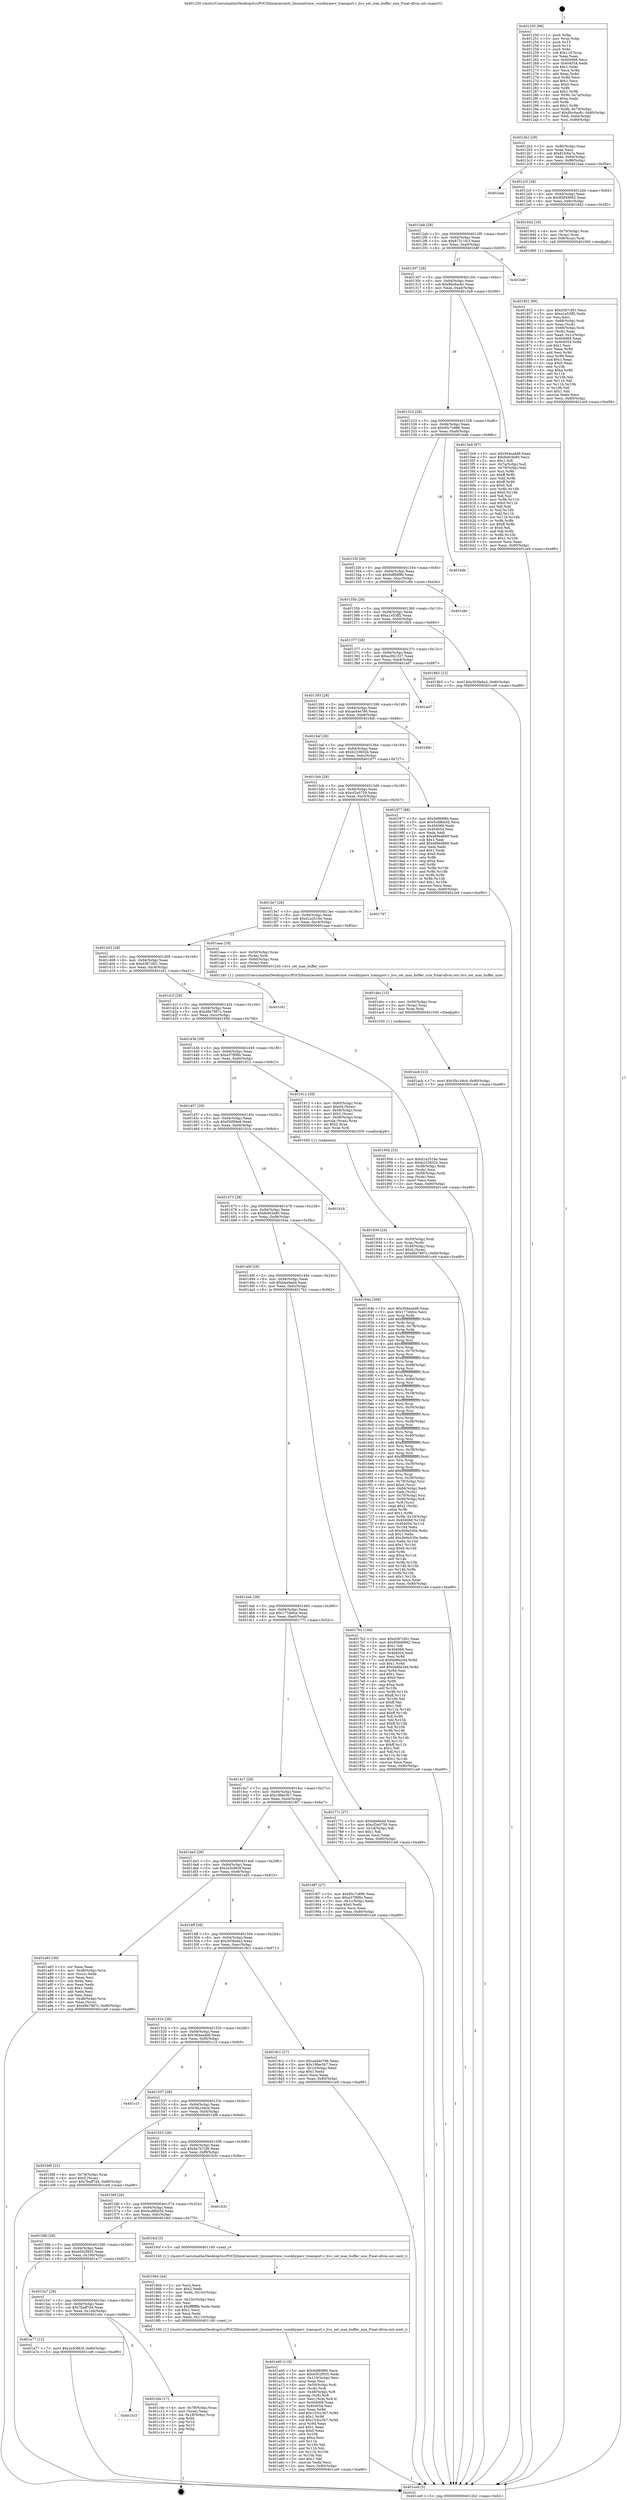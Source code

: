 digraph "0x401250" {
  label = "0x401250 (/mnt/c/Users/mathe/Desktop/tcc/POCII/binaries/extr_linuxnetvmw_vsockhyperv_transport.c_hvs_set_max_buffer_size_Final-ollvm.out::main(0))"
  labelloc = "t"
  node[shape=record]

  Entry [label="",width=0.3,height=0.3,shape=circle,fillcolor=black,style=filled]
  "0x4012b2" [label="{
     0x4012b2 [29]\l
     | [instrs]\l
     &nbsp;&nbsp;0x4012b2 \<+3\>: mov -0x80(%rbp),%eax\l
     &nbsp;&nbsp;0x4012b5 \<+2\>: mov %eax,%ecx\l
     &nbsp;&nbsp;0x4012b7 \<+6\>: sub $0x81fc6a7a,%ecx\l
     &nbsp;&nbsp;0x4012bd \<+6\>: mov %eax,-0x94(%rbp)\l
     &nbsp;&nbsp;0x4012c3 \<+6\>: mov %ecx,-0x98(%rbp)\l
     &nbsp;&nbsp;0x4012c9 \<+6\>: je 0000000000401bae \<main+0x95e\>\l
  }"]
  "0x401bae" [label="{
     0x401bae\l
  }", style=dashed]
  "0x4012cf" [label="{
     0x4012cf [28]\l
     | [instrs]\l
     &nbsp;&nbsp;0x4012cf \<+5\>: jmp 00000000004012d4 \<main+0x84\>\l
     &nbsp;&nbsp;0x4012d4 \<+6\>: mov -0x94(%rbp),%eax\l
     &nbsp;&nbsp;0x4012da \<+5\>: sub $0x85849662,%eax\l
     &nbsp;&nbsp;0x4012df \<+6\>: mov %eax,-0x9c(%rbp)\l
     &nbsp;&nbsp;0x4012e5 \<+6\>: je 0000000000401842 \<main+0x5f2\>\l
  }"]
  Exit [label="",width=0.3,height=0.3,shape=circle,fillcolor=black,style=filled,peripheries=2]
  "0x401842" [label="{
     0x401842 [16]\l
     | [instrs]\l
     &nbsp;&nbsp;0x401842 \<+4\>: mov -0x70(%rbp),%rax\l
     &nbsp;&nbsp;0x401846 \<+3\>: mov (%rax),%rax\l
     &nbsp;&nbsp;0x401849 \<+4\>: mov 0x8(%rax),%rdi\l
     &nbsp;&nbsp;0x40184d \<+5\>: call 0000000000401060 \<atoi@plt\>\l
     | [calls]\l
     &nbsp;&nbsp;0x401060 \{1\} (unknown)\l
  }"]
  "0x4012eb" [label="{
     0x4012eb [28]\l
     | [instrs]\l
     &nbsp;&nbsp;0x4012eb \<+5\>: jmp 00000000004012f0 \<main+0xa0\>\l
     &nbsp;&nbsp;0x4012f0 \<+6\>: mov -0x94(%rbp),%eax\l
     &nbsp;&nbsp;0x4012f6 \<+5\>: sub $0x87311fc3,%eax\l
     &nbsp;&nbsp;0x4012fb \<+6\>: mov %eax,-0xa0(%rbp)\l
     &nbsp;&nbsp;0x401301 \<+6\>: je 0000000000401b8f \<main+0x93f\>\l
  }"]
  "0x4015c3" [label="{
     0x4015c3\l
  }", style=dashed]
  "0x401b8f" [label="{
     0x401b8f\l
  }", style=dashed]
  "0x401307" [label="{
     0x401307 [28]\l
     | [instrs]\l
     &nbsp;&nbsp;0x401307 \<+5\>: jmp 000000000040130c \<main+0xbc\>\l
     &nbsp;&nbsp;0x40130c \<+6\>: mov -0x94(%rbp),%eax\l
     &nbsp;&nbsp;0x401312 \<+5\>: sub $0x8bc6ac6c,%eax\l
     &nbsp;&nbsp;0x401317 \<+6\>: mov %eax,-0xa4(%rbp)\l
     &nbsp;&nbsp;0x40131d \<+6\>: je 00000000004015e9 \<main+0x399\>\l
  }"]
  "0x401c0e" [label="{
     0x401c0e [17]\l
     | [instrs]\l
     &nbsp;&nbsp;0x401c0e \<+4\>: mov -0x78(%rbp),%rax\l
     &nbsp;&nbsp;0x401c12 \<+2\>: mov (%rax),%eax\l
     &nbsp;&nbsp;0x401c14 \<+4\>: lea -0x18(%rbp),%rsp\l
     &nbsp;&nbsp;0x401c18 \<+1\>: pop %rbx\l
     &nbsp;&nbsp;0x401c19 \<+2\>: pop %r14\l
     &nbsp;&nbsp;0x401c1b \<+2\>: pop %r15\l
     &nbsp;&nbsp;0x401c1d \<+1\>: pop %rbp\l
     &nbsp;&nbsp;0x401c1e \<+1\>: ret\l
  }"]
  "0x4015e9" [label="{
     0x4015e9 [97]\l
     | [instrs]\l
     &nbsp;&nbsp;0x4015e9 \<+5\>: mov $0x364eadd8,%eax\l
     &nbsp;&nbsp;0x4015ee \<+5\>: mov $0xfe403e80,%ecx\l
     &nbsp;&nbsp;0x4015f3 \<+2\>: mov $0x1,%dl\l
     &nbsp;&nbsp;0x4015f5 \<+4\>: mov -0x7a(%rbp),%sil\l
     &nbsp;&nbsp;0x4015f9 \<+4\>: mov -0x79(%rbp),%dil\l
     &nbsp;&nbsp;0x4015fd \<+3\>: mov %sil,%r8b\l
     &nbsp;&nbsp;0x401600 \<+4\>: xor $0xff,%r8b\l
     &nbsp;&nbsp;0x401604 \<+3\>: mov %dil,%r9b\l
     &nbsp;&nbsp;0x401607 \<+4\>: xor $0xff,%r9b\l
     &nbsp;&nbsp;0x40160b \<+3\>: xor $0x0,%dl\l
     &nbsp;&nbsp;0x40160e \<+3\>: mov %r8b,%r10b\l
     &nbsp;&nbsp;0x401611 \<+4\>: and $0x0,%r10b\l
     &nbsp;&nbsp;0x401615 \<+3\>: and %dl,%sil\l
     &nbsp;&nbsp;0x401618 \<+3\>: mov %r9b,%r11b\l
     &nbsp;&nbsp;0x40161b \<+4\>: and $0x0,%r11b\l
     &nbsp;&nbsp;0x40161f \<+3\>: and %dl,%dil\l
     &nbsp;&nbsp;0x401622 \<+3\>: or %sil,%r10b\l
     &nbsp;&nbsp;0x401625 \<+3\>: or %dil,%r11b\l
     &nbsp;&nbsp;0x401628 \<+3\>: xor %r11b,%r10b\l
     &nbsp;&nbsp;0x40162b \<+3\>: or %r9b,%r8b\l
     &nbsp;&nbsp;0x40162e \<+4\>: xor $0xff,%r8b\l
     &nbsp;&nbsp;0x401632 \<+3\>: or $0x0,%dl\l
     &nbsp;&nbsp;0x401635 \<+3\>: and %dl,%r8b\l
     &nbsp;&nbsp;0x401638 \<+3\>: or %r8b,%r10b\l
     &nbsp;&nbsp;0x40163b \<+4\>: test $0x1,%r10b\l
     &nbsp;&nbsp;0x40163f \<+3\>: cmovne %ecx,%eax\l
     &nbsp;&nbsp;0x401642 \<+3\>: mov %eax,-0x80(%rbp)\l
     &nbsp;&nbsp;0x401645 \<+5\>: jmp 0000000000401ce9 \<main+0xa99\>\l
  }"]
  "0x401323" [label="{
     0x401323 [28]\l
     | [instrs]\l
     &nbsp;&nbsp;0x401323 \<+5\>: jmp 0000000000401328 \<main+0xd8\>\l
     &nbsp;&nbsp;0x401328 \<+6\>: mov -0x94(%rbp),%eax\l
     &nbsp;&nbsp;0x40132e \<+5\>: sub $0x95c7c896,%eax\l
     &nbsp;&nbsp;0x401333 \<+6\>: mov %eax,-0xa8(%rbp)\l
     &nbsp;&nbsp;0x401339 \<+6\>: je 0000000000401bdb \<main+0x98b\>\l
  }"]
  "0x401ce9" [label="{
     0x401ce9 [5]\l
     | [instrs]\l
     &nbsp;&nbsp;0x401ce9 \<+5\>: jmp 00000000004012b2 \<main+0x62\>\l
  }"]
  "0x401250" [label="{
     0x401250 [98]\l
     | [instrs]\l
     &nbsp;&nbsp;0x401250 \<+1\>: push %rbp\l
     &nbsp;&nbsp;0x401251 \<+3\>: mov %rsp,%rbp\l
     &nbsp;&nbsp;0x401254 \<+2\>: push %r15\l
     &nbsp;&nbsp;0x401256 \<+2\>: push %r14\l
     &nbsp;&nbsp;0x401258 \<+1\>: push %rbx\l
     &nbsp;&nbsp;0x401259 \<+7\>: sub $0x118,%rsp\l
     &nbsp;&nbsp;0x401260 \<+2\>: xor %eax,%eax\l
     &nbsp;&nbsp;0x401262 \<+7\>: mov 0x404068,%ecx\l
     &nbsp;&nbsp;0x401269 \<+7\>: mov 0x404054,%edx\l
     &nbsp;&nbsp;0x401270 \<+3\>: sub $0x1,%eax\l
     &nbsp;&nbsp;0x401273 \<+3\>: mov %ecx,%r8d\l
     &nbsp;&nbsp;0x401276 \<+3\>: add %eax,%r8d\l
     &nbsp;&nbsp;0x401279 \<+4\>: imul %r8d,%ecx\l
     &nbsp;&nbsp;0x40127d \<+3\>: and $0x1,%ecx\l
     &nbsp;&nbsp;0x401280 \<+3\>: cmp $0x0,%ecx\l
     &nbsp;&nbsp;0x401283 \<+4\>: sete %r9b\l
     &nbsp;&nbsp;0x401287 \<+4\>: and $0x1,%r9b\l
     &nbsp;&nbsp;0x40128b \<+4\>: mov %r9b,-0x7a(%rbp)\l
     &nbsp;&nbsp;0x40128f \<+3\>: cmp $0xa,%edx\l
     &nbsp;&nbsp;0x401292 \<+4\>: setl %r9b\l
     &nbsp;&nbsp;0x401296 \<+4\>: and $0x1,%r9b\l
     &nbsp;&nbsp;0x40129a \<+4\>: mov %r9b,-0x79(%rbp)\l
     &nbsp;&nbsp;0x40129e \<+7\>: movl $0x8bc6ac6c,-0x80(%rbp)\l
     &nbsp;&nbsp;0x4012a5 \<+6\>: mov %edi,-0x84(%rbp)\l
     &nbsp;&nbsp;0x4012ab \<+7\>: mov %rsi,-0x90(%rbp)\l
  }"]
  "0x401acb" [label="{
     0x401acb [12]\l
     | [instrs]\l
     &nbsp;&nbsp;0x401acb \<+7\>: movl $0x3fa1d4cb,-0x80(%rbp)\l
     &nbsp;&nbsp;0x401ad2 \<+5\>: jmp 0000000000401ce9 \<main+0xa99\>\l
  }"]
  "0x401bdb" [label="{
     0x401bdb\l
  }", style=dashed]
  "0x40133f" [label="{
     0x40133f [28]\l
     | [instrs]\l
     &nbsp;&nbsp;0x40133f \<+5\>: jmp 0000000000401344 \<main+0xf4\>\l
     &nbsp;&nbsp;0x401344 \<+6\>: mov -0x94(%rbp),%eax\l
     &nbsp;&nbsp;0x40134a \<+5\>: sub $0x9df89f80,%eax\l
     &nbsp;&nbsp;0x40134f \<+6\>: mov %eax,-0xac(%rbp)\l
     &nbsp;&nbsp;0x401355 \<+6\>: je 0000000000401c8e \<main+0xa3e\>\l
  }"]
  "0x401abc" [label="{
     0x401abc [15]\l
     | [instrs]\l
     &nbsp;&nbsp;0x401abc \<+4\>: mov -0x50(%rbp),%rax\l
     &nbsp;&nbsp;0x401ac0 \<+3\>: mov (%rax),%rax\l
     &nbsp;&nbsp;0x401ac3 \<+3\>: mov %rax,%rdi\l
     &nbsp;&nbsp;0x401ac6 \<+5\>: call 0000000000401030 \<free@plt\>\l
     | [calls]\l
     &nbsp;&nbsp;0x401030 \{1\} (unknown)\l
  }"]
  "0x401c8e" [label="{
     0x401c8e\l
  }", style=dashed]
  "0x40135b" [label="{
     0x40135b [28]\l
     | [instrs]\l
     &nbsp;&nbsp;0x40135b \<+5\>: jmp 0000000000401360 \<main+0x110\>\l
     &nbsp;&nbsp;0x401360 \<+6\>: mov -0x94(%rbp),%eax\l
     &nbsp;&nbsp;0x401366 \<+5\>: sub $0xa1e53ff2,%eax\l
     &nbsp;&nbsp;0x40136b \<+6\>: mov %eax,-0xb0(%rbp)\l
     &nbsp;&nbsp;0x401371 \<+6\>: je 00000000004018b5 \<main+0x665\>\l
  }"]
  "0x4015a7" [label="{
     0x4015a7 [28]\l
     | [instrs]\l
     &nbsp;&nbsp;0x4015a7 \<+5\>: jmp 00000000004015ac \<main+0x35c\>\l
     &nbsp;&nbsp;0x4015ac \<+6\>: mov -0x94(%rbp),%eax\l
     &nbsp;&nbsp;0x4015b2 \<+5\>: sub $0x7baff7d4,%eax\l
     &nbsp;&nbsp;0x4015b7 \<+6\>: mov %eax,-0x104(%rbp)\l
     &nbsp;&nbsp;0x4015bd \<+6\>: je 0000000000401c0e \<main+0x9be\>\l
  }"]
  "0x4018b5" [label="{
     0x4018b5 [12]\l
     | [instrs]\l
     &nbsp;&nbsp;0x4018b5 \<+7\>: movl $0x303fa8a3,-0x80(%rbp)\l
     &nbsp;&nbsp;0x4018bc \<+5\>: jmp 0000000000401ce9 \<main+0xa99\>\l
  }"]
  "0x401377" [label="{
     0x401377 [28]\l
     | [instrs]\l
     &nbsp;&nbsp;0x401377 \<+5\>: jmp 000000000040137c \<main+0x12c\>\l
     &nbsp;&nbsp;0x40137c \<+6\>: mov -0x94(%rbp),%eax\l
     &nbsp;&nbsp;0x401382 \<+5\>: sub $0xac0b1327,%eax\l
     &nbsp;&nbsp;0x401387 \<+6\>: mov %eax,-0xb4(%rbp)\l
     &nbsp;&nbsp;0x40138d \<+6\>: je 0000000000401ad7 \<main+0x887\>\l
  }"]
  "0x401a77" [label="{
     0x401a77 [12]\l
     | [instrs]\l
     &nbsp;&nbsp;0x401a77 \<+7\>: movl $0x2e5c863f,-0x80(%rbp)\l
     &nbsp;&nbsp;0x401a7e \<+5\>: jmp 0000000000401ce9 \<main+0xa99\>\l
  }"]
  "0x401ad7" [label="{
     0x401ad7\l
  }", style=dashed]
  "0x401393" [label="{
     0x401393 [28]\l
     | [instrs]\l
     &nbsp;&nbsp;0x401393 \<+5\>: jmp 0000000000401398 \<main+0x148\>\l
     &nbsp;&nbsp;0x401398 \<+6\>: mov -0x94(%rbp),%eax\l
     &nbsp;&nbsp;0x40139e \<+5\>: sub $0xae44e786,%eax\l
     &nbsp;&nbsp;0x4013a3 \<+6\>: mov %eax,-0xb8(%rbp)\l
     &nbsp;&nbsp;0x4013a9 \<+6\>: je 00000000004018dc \<main+0x68c\>\l
  }"]
  "0x401a00" [label="{
     0x401a00 [119]\l
     | [instrs]\l
     &nbsp;&nbsp;0x401a00 \<+5\>: mov $0x9df89f80,%ecx\l
     &nbsp;&nbsp;0x401a05 \<+5\>: mov $0x6502f935,%edx\l
     &nbsp;&nbsp;0x401a0a \<+6\>: mov -0x110(%rbp),%esi\l
     &nbsp;&nbsp;0x401a10 \<+3\>: imul %eax,%esi\l
     &nbsp;&nbsp;0x401a13 \<+4\>: mov -0x50(%rbp),%rdi\l
     &nbsp;&nbsp;0x401a17 \<+3\>: mov (%rdi),%rdi\l
     &nbsp;&nbsp;0x401a1a \<+4\>: mov -0x48(%rbp),%r8\l
     &nbsp;&nbsp;0x401a1e \<+3\>: movslq (%r8),%r8\l
     &nbsp;&nbsp;0x401a21 \<+4\>: mov %esi,(%rdi,%r8,4)\l
     &nbsp;&nbsp;0x401a25 \<+7\>: mov 0x404068,%eax\l
     &nbsp;&nbsp;0x401a2c \<+7\>: mov 0x404054,%esi\l
     &nbsp;&nbsp;0x401a33 \<+3\>: mov %eax,%r9d\l
     &nbsp;&nbsp;0x401a36 \<+7\>: add $0x153cc3b7,%r9d\l
     &nbsp;&nbsp;0x401a3d \<+4\>: sub $0x1,%r9d\l
     &nbsp;&nbsp;0x401a41 \<+7\>: sub $0x153cc3b7,%r9d\l
     &nbsp;&nbsp;0x401a48 \<+4\>: imul %r9d,%eax\l
     &nbsp;&nbsp;0x401a4c \<+3\>: and $0x1,%eax\l
     &nbsp;&nbsp;0x401a4f \<+3\>: cmp $0x0,%eax\l
     &nbsp;&nbsp;0x401a52 \<+4\>: sete %r10b\l
     &nbsp;&nbsp;0x401a56 \<+3\>: cmp $0xa,%esi\l
     &nbsp;&nbsp;0x401a59 \<+4\>: setl %r11b\l
     &nbsp;&nbsp;0x401a5d \<+3\>: mov %r10b,%bl\l
     &nbsp;&nbsp;0x401a60 \<+3\>: and %r11b,%bl\l
     &nbsp;&nbsp;0x401a63 \<+3\>: xor %r11b,%r10b\l
     &nbsp;&nbsp;0x401a66 \<+3\>: or %r10b,%bl\l
     &nbsp;&nbsp;0x401a69 \<+3\>: test $0x1,%bl\l
     &nbsp;&nbsp;0x401a6c \<+3\>: cmovne %edx,%ecx\l
     &nbsp;&nbsp;0x401a6f \<+3\>: mov %ecx,-0x80(%rbp)\l
     &nbsp;&nbsp;0x401a72 \<+5\>: jmp 0000000000401ce9 \<main+0xa99\>\l
  }"]
  "0x4018dc" [label="{
     0x4018dc\l
  }", style=dashed]
  "0x4013af" [label="{
     0x4013af [28]\l
     | [instrs]\l
     &nbsp;&nbsp;0x4013af \<+5\>: jmp 00000000004013b4 \<main+0x164\>\l
     &nbsp;&nbsp;0x4013b4 \<+6\>: mov -0x94(%rbp),%eax\l
     &nbsp;&nbsp;0x4013ba \<+5\>: sub $0xb233602b,%eax\l
     &nbsp;&nbsp;0x4013bf \<+6\>: mov %eax,-0xbc(%rbp)\l
     &nbsp;&nbsp;0x4013c5 \<+6\>: je 0000000000401977 \<main+0x727\>\l
  }"]
  "0x4019d4" [label="{
     0x4019d4 [44]\l
     | [instrs]\l
     &nbsp;&nbsp;0x4019d4 \<+2\>: xor %ecx,%ecx\l
     &nbsp;&nbsp;0x4019d6 \<+5\>: mov $0x2,%edx\l
     &nbsp;&nbsp;0x4019db \<+6\>: mov %edx,-0x10c(%rbp)\l
     &nbsp;&nbsp;0x4019e1 \<+1\>: cltd\l
     &nbsp;&nbsp;0x4019e2 \<+6\>: mov -0x10c(%rbp),%esi\l
     &nbsp;&nbsp;0x4019e8 \<+2\>: idiv %esi\l
     &nbsp;&nbsp;0x4019ea \<+6\>: imul $0xfffffffe,%edx,%edx\l
     &nbsp;&nbsp;0x4019f0 \<+3\>: sub $0x1,%ecx\l
     &nbsp;&nbsp;0x4019f3 \<+2\>: sub %ecx,%edx\l
     &nbsp;&nbsp;0x4019f5 \<+6\>: mov %edx,-0x110(%rbp)\l
     &nbsp;&nbsp;0x4019fb \<+5\>: call 0000000000401160 \<next_i\>\l
     | [calls]\l
     &nbsp;&nbsp;0x401160 \{1\} (/mnt/c/Users/mathe/Desktop/tcc/POCII/binaries/extr_linuxnetvmw_vsockhyperv_transport.c_hvs_set_max_buffer_size_Final-ollvm.out::next_i)\l
  }"]
  "0x401977" [label="{
     0x401977 [88]\l
     | [instrs]\l
     &nbsp;&nbsp;0x401977 \<+5\>: mov $0x9df89f80,%eax\l
     &nbsp;&nbsp;0x40197c \<+5\>: mov $0x5cd8bb5d,%ecx\l
     &nbsp;&nbsp;0x401981 \<+7\>: mov 0x404068,%edx\l
     &nbsp;&nbsp;0x401988 \<+7\>: mov 0x404054,%esi\l
     &nbsp;&nbsp;0x40198f \<+2\>: mov %edx,%edi\l
     &nbsp;&nbsp;0x401991 \<+6\>: sub $0xe89ed689,%edi\l
     &nbsp;&nbsp;0x401997 \<+3\>: sub $0x1,%edi\l
     &nbsp;&nbsp;0x40199a \<+6\>: add $0xe89ed689,%edi\l
     &nbsp;&nbsp;0x4019a0 \<+3\>: imul %edi,%edx\l
     &nbsp;&nbsp;0x4019a3 \<+3\>: and $0x1,%edx\l
     &nbsp;&nbsp;0x4019a6 \<+3\>: cmp $0x0,%edx\l
     &nbsp;&nbsp;0x4019a9 \<+4\>: sete %r8b\l
     &nbsp;&nbsp;0x4019ad \<+3\>: cmp $0xa,%esi\l
     &nbsp;&nbsp;0x4019b0 \<+4\>: setl %r9b\l
     &nbsp;&nbsp;0x4019b4 \<+3\>: mov %r8b,%r10b\l
     &nbsp;&nbsp;0x4019b7 \<+3\>: and %r9b,%r10b\l
     &nbsp;&nbsp;0x4019ba \<+3\>: xor %r9b,%r8b\l
     &nbsp;&nbsp;0x4019bd \<+3\>: or %r8b,%r10b\l
     &nbsp;&nbsp;0x4019c0 \<+4\>: test $0x1,%r10b\l
     &nbsp;&nbsp;0x4019c4 \<+3\>: cmovne %ecx,%eax\l
     &nbsp;&nbsp;0x4019c7 \<+3\>: mov %eax,-0x80(%rbp)\l
     &nbsp;&nbsp;0x4019ca \<+5\>: jmp 0000000000401ce9 \<main+0xa99\>\l
  }"]
  "0x4013cb" [label="{
     0x4013cb [28]\l
     | [instrs]\l
     &nbsp;&nbsp;0x4013cb \<+5\>: jmp 00000000004013d0 \<main+0x180\>\l
     &nbsp;&nbsp;0x4013d0 \<+6\>: mov -0x94(%rbp),%eax\l
     &nbsp;&nbsp;0x4013d6 \<+5\>: sub $0xcf2e0759,%eax\l
     &nbsp;&nbsp;0x4013db \<+6\>: mov %eax,-0xc0(%rbp)\l
     &nbsp;&nbsp;0x4013e1 \<+6\>: je 0000000000401797 \<main+0x547\>\l
  }"]
  "0x40158b" [label="{
     0x40158b [28]\l
     | [instrs]\l
     &nbsp;&nbsp;0x40158b \<+5\>: jmp 0000000000401590 \<main+0x340\>\l
     &nbsp;&nbsp;0x401590 \<+6\>: mov -0x94(%rbp),%eax\l
     &nbsp;&nbsp;0x401596 \<+5\>: sub $0x6502f935,%eax\l
     &nbsp;&nbsp;0x40159b \<+6\>: mov %eax,-0x100(%rbp)\l
     &nbsp;&nbsp;0x4015a1 \<+6\>: je 0000000000401a77 \<main+0x827\>\l
  }"]
  "0x401797" [label="{
     0x401797\l
  }", style=dashed]
  "0x4013e7" [label="{
     0x4013e7 [28]\l
     | [instrs]\l
     &nbsp;&nbsp;0x4013e7 \<+5\>: jmp 00000000004013ec \<main+0x19c\>\l
     &nbsp;&nbsp;0x4013ec \<+6\>: mov -0x94(%rbp),%eax\l
     &nbsp;&nbsp;0x4013f2 \<+5\>: sub $0xd1a2516e,%eax\l
     &nbsp;&nbsp;0x4013f7 \<+6\>: mov %eax,-0xc4(%rbp)\l
     &nbsp;&nbsp;0x4013fd \<+6\>: je 0000000000401aaa \<main+0x85a\>\l
  }"]
  "0x4019cf" [label="{
     0x4019cf [5]\l
     | [instrs]\l
     &nbsp;&nbsp;0x4019cf \<+5\>: call 0000000000401160 \<next_i\>\l
     | [calls]\l
     &nbsp;&nbsp;0x401160 \{1\} (/mnt/c/Users/mathe/Desktop/tcc/POCII/binaries/extr_linuxnetvmw_vsockhyperv_transport.c_hvs_set_max_buffer_size_Final-ollvm.out::next_i)\l
  }"]
  "0x401aaa" [label="{
     0x401aaa [18]\l
     | [instrs]\l
     &nbsp;&nbsp;0x401aaa \<+4\>: mov -0x50(%rbp),%rax\l
     &nbsp;&nbsp;0x401aae \<+3\>: mov (%rax),%rdi\l
     &nbsp;&nbsp;0x401ab1 \<+4\>: mov -0x60(%rbp),%rax\l
     &nbsp;&nbsp;0x401ab5 \<+2\>: mov (%rax),%esi\l
     &nbsp;&nbsp;0x401ab7 \<+5\>: call 0000000000401240 \<hvs_set_max_buffer_size\>\l
     | [calls]\l
     &nbsp;&nbsp;0x401240 \{1\} (/mnt/c/Users/mathe/Desktop/tcc/POCII/binaries/extr_linuxnetvmw_vsockhyperv_transport.c_hvs_set_max_buffer_size_Final-ollvm.out::hvs_set_max_buffer_size)\l
  }"]
  "0x401403" [label="{
     0x401403 [28]\l
     | [instrs]\l
     &nbsp;&nbsp;0x401403 \<+5\>: jmp 0000000000401408 \<main+0x1b8\>\l
     &nbsp;&nbsp;0x401408 \<+6\>: mov -0x94(%rbp),%eax\l
     &nbsp;&nbsp;0x40140e \<+5\>: sub $0xd387cfd1,%eax\l
     &nbsp;&nbsp;0x401413 \<+6\>: mov %eax,-0xc8(%rbp)\l
     &nbsp;&nbsp;0x401419 \<+6\>: je 0000000000401c61 \<main+0xa11\>\l
  }"]
  "0x40156f" [label="{
     0x40156f [28]\l
     | [instrs]\l
     &nbsp;&nbsp;0x40156f \<+5\>: jmp 0000000000401574 \<main+0x324\>\l
     &nbsp;&nbsp;0x401574 \<+6\>: mov -0x94(%rbp),%eax\l
     &nbsp;&nbsp;0x40157a \<+5\>: sub $0x5cd8bb5d,%eax\l
     &nbsp;&nbsp;0x40157f \<+6\>: mov %eax,-0xfc(%rbp)\l
     &nbsp;&nbsp;0x401585 \<+6\>: je 00000000004019cf \<main+0x77f\>\l
  }"]
  "0x401c61" [label="{
     0x401c61\l
  }", style=dashed]
  "0x40141f" [label="{
     0x40141f [28]\l
     | [instrs]\l
     &nbsp;&nbsp;0x40141f \<+5\>: jmp 0000000000401424 \<main+0x1d4\>\l
     &nbsp;&nbsp;0x401424 \<+6\>: mov -0x94(%rbp),%eax\l
     &nbsp;&nbsp;0x40142a \<+5\>: sub $0xd8e7897c,%eax\l
     &nbsp;&nbsp;0x40142f \<+6\>: mov %eax,-0xcc(%rbp)\l
     &nbsp;&nbsp;0x401435 \<+6\>: je 0000000000401956 \<main+0x706\>\l
  }"]
  "0x401b3c" [label="{
     0x401b3c\l
  }", style=dashed]
  "0x401956" [label="{
     0x401956 [33]\l
     | [instrs]\l
     &nbsp;&nbsp;0x401956 \<+5\>: mov $0xd1a2516e,%eax\l
     &nbsp;&nbsp;0x40195b \<+5\>: mov $0xb233602b,%ecx\l
     &nbsp;&nbsp;0x401960 \<+4\>: mov -0x48(%rbp),%rdx\l
     &nbsp;&nbsp;0x401964 \<+2\>: mov (%rdx),%esi\l
     &nbsp;&nbsp;0x401966 \<+4\>: mov -0x58(%rbp),%rdx\l
     &nbsp;&nbsp;0x40196a \<+2\>: cmp (%rdx),%esi\l
     &nbsp;&nbsp;0x40196c \<+3\>: cmovl %ecx,%eax\l
     &nbsp;&nbsp;0x40196f \<+3\>: mov %eax,-0x80(%rbp)\l
     &nbsp;&nbsp;0x401972 \<+5\>: jmp 0000000000401ce9 \<main+0xa99\>\l
  }"]
  "0x40143b" [label="{
     0x40143b [28]\l
     | [instrs]\l
     &nbsp;&nbsp;0x40143b \<+5\>: jmp 0000000000401440 \<main+0x1f0\>\l
     &nbsp;&nbsp;0x401440 \<+6\>: mov -0x94(%rbp),%eax\l
     &nbsp;&nbsp;0x401446 \<+5\>: sub $0xe37f0f0c,%eax\l
     &nbsp;&nbsp;0x40144b \<+6\>: mov %eax,-0xd0(%rbp)\l
     &nbsp;&nbsp;0x401451 \<+6\>: je 0000000000401912 \<main+0x6c2\>\l
  }"]
  "0x401553" [label="{
     0x401553 [28]\l
     | [instrs]\l
     &nbsp;&nbsp;0x401553 \<+5\>: jmp 0000000000401558 \<main+0x308\>\l
     &nbsp;&nbsp;0x401558 \<+6\>: mov -0x94(%rbp),%eax\l
     &nbsp;&nbsp;0x40155e \<+5\>: sub $0x4e7b72f6,%eax\l
     &nbsp;&nbsp;0x401563 \<+6\>: mov %eax,-0xf8(%rbp)\l
     &nbsp;&nbsp;0x401569 \<+6\>: je 0000000000401b3c \<main+0x8ec\>\l
  }"]
  "0x401912" [label="{
     0x401912 [39]\l
     | [instrs]\l
     &nbsp;&nbsp;0x401912 \<+4\>: mov -0x60(%rbp),%rax\l
     &nbsp;&nbsp;0x401916 \<+6\>: movl $0x64,(%rax)\l
     &nbsp;&nbsp;0x40191c \<+4\>: mov -0x58(%rbp),%rax\l
     &nbsp;&nbsp;0x401920 \<+6\>: movl $0x1,(%rax)\l
     &nbsp;&nbsp;0x401926 \<+4\>: mov -0x58(%rbp),%rax\l
     &nbsp;&nbsp;0x40192a \<+3\>: movslq (%rax),%rax\l
     &nbsp;&nbsp;0x40192d \<+4\>: shl $0x2,%rax\l
     &nbsp;&nbsp;0x401931 \<+3\>: mov %rax,%rdi\l
     &nbsp;&nbsp;0x401934 \<+5\>: call 0000000000401050 \<malloc@plt\>\l
     | [calls]\l
     &nbsp;&nbsp;0x401050 \{1\} (unknown)\l
  }"]
  "0x401457" [label="{
     0x401457 [28]\l
     | [instrs]\l
     &nbsp;&nbsp;0x401457 \<+5\>: jmp 000000000040145c \<main+0x20c\>\l
     &nbsp;&nbsp;0x40145c \<+6\>: mov -0x94(%rbp),%eax\l
     &nbsp;&nbsp;0x401462 \<+5\>: sub $0xf30f56e6,%eax\l
     &nbsp;&nbsp;0x401467 \<+6\>: mov %eax,-0xd4(%rbp)\l
     &nbsp;&nbsp;0x40146d \<+6\>: je 0000000000401b1b \<main+0x8cb\>\l
  }"]
  "0x401bf8" [label="{
     0x401bf8 [22]\l
     | [instrs]\l
     &nbsp;&nbsp;0x401bf8 \<+4\>: mov -0x78(%rbp),%rax\l
     &nbsp;&nbsp;0x401bfc \<+6\>: movl $0x0,(%rax)\l
     &nbsp;&nbsp;0x401c02 \<+7\>: movl $0x7baff7d4,-0x80(%rbp)\l
     &nbsp;&nbsp;0x401c09 \<+5\>: jmp 0000000000401ce9 \<main+0xa99\>\l
  }"]
  "0x401b1b" [label="{
     0x401b1b\l
  }", style=dashed]
  "0x401473" [label="{
     0x401473 [28]\l
     | [instrs]\l
     &nbsp;&nbsp;0x401473 \<+5\>: jmp 0000000000401478 \<main+0x228\>\l
     &nbsp;&nbsp;0x401478 \<+6\>: mov -0x94(%rbp),%eax\l
     &nbsp;&nbsp;0x40147e \<+5\>: sub $0xfe403e80,%eax\l
     &nbsp;&nbsp;0x401483 \<+6\>: mov %eax,-0xd8(%rbp)\l
     &nbsp;&nbsp;0x401489 \<+6\>: je 000000000040164a \<main+0x3fa\>\l
  }"]
  "0x401537" [label="{
     0x401537 [28]\l
     | [instrs]\l
     &nbsp;&nbsp;0x401537 \<+5\>: jmp 000000000040153c \<main+0x2ec\>\l
     &nbsp;&nbsp;0x40153c \<+6\>: mov -0x94(%rbp),%eax\l
     &nbsp;&nbsp;0x401542 \<+5\>: sub $0x3fa1d4cb,%eax\l
     &nbsp;&nbsp;0x401547 \<+6\>: mov %eax,-0xf4(%rbp)\l
     &nbsp;&nbsp;0x40154d \<+6\>: je 0000000000401bf8 \<main+0x9a8\>\l
  }"]
  "0x40164a" [label="{
     0x40164a [306]\l
     | [instrs]\l
     &nbsp;&nbsp;0x40164a \<+5\>: mov $0x364eadd8,%eax\l
     &nbsp;&nbsp;0x40164f \<+5\>: mov $0x177dbfce,%ecx\l
     &nbsp;&nbsp;0x401654 \<+3\>: mov %rsp,%rdx\l
     &nbsp;&nbsp;0x401657 \<+4\>: add $0xfffffffffffffff0,%rdx\l
     &nbsp;&nbsp;0x40165b \<+3\>: mov %rdx,%rsp\l
     &nbsp;&nbsp;0x40165e \<+4\>: mov %rdx,-0x78(%rbp)\l
     &nbsp;&nbsp;0x401662 \<+3\>: mov %rsp,%rdx\l
     &nbsp;&nbsp;0x401665 \<+4\>: add $0xfffffffffffffff0,%rdx\l
     &nbsp;&nbsp;0x401669 \<+3\>: mov %rdx,%rsp\l
     &nbsp;&nbsp;0x40166c \<+3\>: mov %rsp,%rsi\l
     &nbsp;&nbsp;0x40166f \<+4\>: add $0xfffffffffffffff0,%rsi\l
     &nbsp;&nbsp;0x401673 \<+3\>: mov %rsi,%rsp\l
     &nbsp;&nbsp;0x401676 \<+4\>: mov %rsi,-0x70(%rbp)\l
     &nbsp;&nbsp;0x40167a \<+3\>: mov %rsp,%rsi\l
     &nbsp;&nbsp;0x40167d \<+4\>: add $0xfffffffffffffff0,%rsi\l
     &nbsp;&nbsp;0x401681 \<+3\>: mov %rsi,%rsp\l
     &nbsp;&nbsp;0x401684 \<+4\>: mov %rsi,-0x68(%rbp)\l
     &nbsp;&nbsp;0x401688 \<+3\>: mov %rsp,%rsi\l
     &nbsp;&nbsp;0x40168b \<+4\>: add $0xfffffffffffffff0,%rsi\l
     &nbsp;&nbsp;0x40168f \<+3\>: mov %rsi,%rsp\l
     &nbsp;&nbsp;0x401692 \<+4\>: mov %rsi,-0x60(%rbp)\l
     &nbsp;&nbsp;0x401696 \<+3\>: mov %rsp,%rsi\l
     &nbsp;&nbsp;0x401699 \<+4\>: add $0xfffffffffffffff0,%rsi\l
     &nbsp;&nbsp;0x40169d \<+3\>: mov %rsi,%rsp\l
     &nbsp;&nbsp;0x4016a0 \<+4\>: mov %rsi,-0x58(%rbp)\l
     &nbsp;&nbsp;0x4016a4 \<+3\>: mov %rsp,%rsi\l
     &nbsp;&nbsp;0x4016a7 \<+4\>: add $0xfffffffffffffff0,%rsi\l
     &nbsp;&nbsp;0x4016ab \<+3\>: mov %rsi,%rsp\l
     &nbsp;&nbsp;0x4016ae \<+4\>: mov %rsi,-0x50(%rbp)\l
     &nbsp;&nbsp;0x4016b2 \<+3\>: mov %rsp,%rsi\l
     &nbsp;&nbsp;0x4016b5 \<+4\>: add $0xfffffffffffffff0,%rsi\l
     &nbsp;&nbsp;0x4016b9 \<+3\>: mov %rsi,%rsp\l
     &nbsp;&nbsp;0x4016bc \<+4\>: mov %rsi,-0x48(%rbp)\l
     &nbsp;&nbsp;0x4016c0 \<+3\>: mov %rsp,%rsi\l
     &nbsp;&nbsp;0x4016c3 \<+4\>: add $0xfffffffffffffff0,%rsi\l
     &nbsp;&nbsp;0x4016c7 \<+3\>: mov %rsi,%rsp\l
     &nbsp;&nbsp;0x4016ca \<+4\>: mov %rsi,-0x40(%rbp)\l
     &nbsp;&nbsp;0x4016ce \<+3\>: mov %rsp,%rsi\l
     &nbsp;&nbsp;0x4016d1 \<+4\>: add $0xfffffffffffffff0,%rsi\l
     &nbsp;&nbsp;0x4016d5 \<+3\>: mov %rsi,%rsp\l
     &nbsp;&nbsp;0x4016d8 \<+4\>: mov %rsi,-0x38(%rbp)\l
     &nbsp;&nbsp;0x4016dc \<+3\>: mov %rsp,%rsi\l
     &nbsp;&nbsp;0x4016df \<+4\>: add $0xfffffffffffffff0,%rsi\l
     &nbsp;&nbsp;0x4016e3 \<+3\>: mov %rsi,%rsp\l
     &nbsp;&nbsp;0x4016e6 \<+4\>: mov %rsi,-0x30(%rbp)\l
     &nbsp;&nbsp;0x4016ea \<+3\>: mov %rsp,%rsi\l
     &nbsp;&nbsp;0x4016ed \<+4\>: add $0xfffffffffffffff0,%rsi\l
     &nbsp;&nbsp;0x4016f1 \<+3\>: mov %rsi,%rsp\l
     &nbsp;&nbsp;0x4016f4 \<+4\>: mov %rsi,-0x28(%rbp)\l
     &nbsp;&nbsp;0x4016f8 \<+4\>: mov -0x78(%rbp),%rsi\l
     &nbsp;&nbsp;0x4016fc \<+6\>: movl $0x0,(%rsi)\l
     &nbsp;&nbsp;0x401702 \<+6\>: mov -0x84(%rbp),%edi\l
     &nbsp;&nbsp;0x401708 \<+2\>: mov %edi,(%rdx)\l
     &nbsp;&nbsp;0x40170a \<+4\>: mov -0x70(%rbp),%rsi\l
     &nbsp;&nbsp;0x40170e \<+7\>: mov -0x90(%rbp),%r8\l
     &nbsp;&nbsp;0x401715 \<+3\>: mov %r8,(%rsi)\l
     &nbsp;&nbsp;0x401718 \<+3\>: cmpl $0x2,(%rdx)\l
     &nbsp;&nbsp;0x40171b \<+4\>: setne %r9b\l
     &nbsp;&nbsp;0x40171f \<+4\>: and $0x1,%r9b\l
     &nbsp;&nbsp;0x401723 \<+4\>: mov %r9b,-0x1d(%rbp)\l
     &nbsp;&nbsp;0x401727 \<+8\>: mov 0x404068,%r10d\l
     &nbsp;&nbsp;0x40172f \<+8\>: mov 0x404054,%r11d\l
     &nbsp;&nbsp;0x401737 \<+3\>: mov %r10d,%ebx\l
     &nbsp;&nbsp;0x40173a \<+6\>: sub $0x3b9a530e,%ebx\l
     &nbsp;&nbsp;0x401740 \<+3\>: sub $0x1,%ebx\l
     &nbsp;&nbsp;0x401743 \<+6\>: add $0x3b9a530e,%ebx\l
     &nbsp;&nbsp;0x401749 \<+4\>: imul %ebx,%r10d\l
     &nbsp;&nbsp;0x40174d \<+4\>: and $0x1,%r10d\l
     &nbsp;&nbsp;0x401751 \<+4\>: cmp $0x0,%r10d\l
     &nbsp;&nbsp;0x401755 \<+4\>: sete %r9b\l
     &nbsp;&nbsp;0x401759 \<+4\>: cmp $0xa,%r11d\l
     &nbsp;&nbsp;0x40175d \<+4\>: setl %r14b\l
     &nbsp;&nbsp;0x401761 \<+3\>: mov %r9b,%r15b\l
     &nbsp;&nbsp;0x401764 \<+3\>: and %r14b,%r15b\l
     &nbsp;&nbsp;0x401767 \<+3\>: xor %r14b,%r9b\l
     &nbsp;&nbsp;0x40176a \<+3\>: or %r9b,%r15b\l
     &nbsp;&nbsp;0x40176d \<+4\>: test $0x1,%r15b\l
     &nbsp;&nbsp;0x401771 \<+3\>: cmovne %ecx,%eax\l
     &nbsp;&nbsp;0x401774 \<+3\>: mov %eax,-0x80(%rbp)\l
     &nbsp;&nbsp;0x401777 \<+5\>: jmp 0000000000401ce9 \<main+0xa99\>\l
  }"]
  "0x40148f" [label="{
     0x40148f [28]\l
     | [instrs]\l
     &nbsp;&nbsp;0x40148f \<+5\>: jmp 0000000000401494 \<main+0x244\>\l
     &nbsp;&nbsp;0x401494 \<+6\>: mov -0x94(%rbp),%eax\l
     &nbsp;&nbsp;0x40149a \<+5\>: sub $0xbbe8edd,%eax\l
     &nbsp;&nbsp;0x40149f \<+6\>: mov %eax,-0xdc(%rbp)\l
     &nbsp;&nbsp;0x4014a5 \<+6\>: je 00000000004017b2 \<main+0x562\>\l
  }"]
  "0x401c1f" [label="{
     0x401c1f\l
  }", style=dashed]
  "0x401939" [label="{
     0x401939 [29]\l
     | [instrs]\l
     &nbsp;&nbsp;0x401939 \<+4\>: mov -0x50(%rbp),%rdi\l
     &nbsp;&nbsp;0x40193d \<+3\>: mov %rax,(%rdi)\l
     &nbsp;&nbsp;0x401940 \<+4\>: mov -0x48(%rbp),%rax\l
     &nbsp;&nbsp;0x401944 \<+6\>: movl $0x0,(%rax)\l
     &nbsp;&nbsp;0x40194a \<+7\>: movl $0xd8e7897c,-0x80(%rbp)\l
     &nbsp;&nbsp;0x401951 \<+5\>: jmp 0000000000401ce9 \<main+0xa99\>\l
  }"]
  "0x4017b2" [label="{
     0x4017b2 [144]\l
     | [instrs]\l
     &nbsp;&nbsp;0x4017b2 \<+5\>: mov $0xd387cfd1,%eax\l
     &nbsp;&nbsp;0x4017b7 \<+5\>: mov $0x85849662,%ecx\l
     &nbsp;&nbsp;0x4017bc \<+2\>: mov $0x1,%dl\l
     &nbsp;&nbsp;0x4017be \<+7\>: mov 0x404068,%esi\l
     &nbsp;&nbsp;0x4017c5 \<+7\>: mov 0x404054,%edi\l
     &nbsp;&nbsp;0x4017cc \<+3\>: mov %esi,%r8d\l
     &nbsp;&nbsp;0x4017cf \<+7\>: sub $0xbb6fa34d,%r8d\l
     &nbsp;&nbsp;0x4017d6 \<+4\>: sub $0x1,%r8d\l
     &nbsp;&nbsp;0x4017da \<+7\>: add $0xbb6fa34d,%r8d\l
     &nbsp;&nbsp;0x4017e1 \<+4\>: imul %r8d,%esi\l
     &nbsp;&nbsp;0x4017e5 \<+3\>: and $0x1,%esi\l
     &nbsp;&nbsp;0x4017e8 \<+3\>: cmp $0x0,%esi\l
     &nbsp;&nbsp;0x4017eb \<+4\>: sete %r9b\l
     &nbsp;&nbsp;0x4017ef \<+3\>: cmp $0xa,%edi\l
     &nbsp;&nbsp;0x4017f2 \<+4\>: setl %r10b\l
     &nbsp;&nbsp;0x4017f6 \<+3\>: mov %r9b,%r11b\l
     &nbsp;&nbsp;0x4017f9 \<+4\>: xor $0xff,%r11b\l
     &nbsp;&nbsp;0x4017fd \<+3\>: mov %r10b,%bl\l
     &nbsp;&nbsp;0x401800 \<+3\>: xor $0xff,%bl\l
     &nbsp;&nbsp;0x401803 \<+3\>: xor $0x1,%dl\l
     &nbsp;&nbsp;0x401806 \<+3\>: mov %r11b,%r14b\l
     &nbsp;&nbsp;0x401809 \<+4\>: and $0xff,%r14b\l
     &nbsp;&nbsp;0x40180d \<+3\>: and %dl,%r9b\l
     &nbsp;&nbsp;0x401810 \<+3\>: mov %bl,%r15b\l
     &nbsp;&nbsp;0x401813 \<+4\>: and $0xff,%r15b\l
     &nbsp;&nbsp;0x401817 \<+3\>: and %dl,%r10b\l
     &nbsp;&nbsp;0x40181a \<+3\>: or %r9b,%r14b\l
     &nbsp;&nbsp;0x40181d \<+3\>: or %r10b,%r15b\l
     &nbsp;&nbsp;0x401820 \<+3\>: xor %r15b,%r14b\l
     &nbsp;&nbsp;0x401823 \<+3\>: or %bl,%r11b\l
     &nbsp;&nbsp;0x401826 \<+4\>: xor $0xff,%r11b\l
     &nbsp;&nbsp;0x40182a \<+3\>: or $0x1,%dl\l
     &nbsp;&nbsp;0x40182d \<+3\>: and %dl,%r11b\l
     &nbsp;&nbsp;0x401830 \<+3\>: or %r11b,%r14b\l
     &nbsp;&nbsp;0x401833 \<+4\>: test $0x1,%r14b\l
     &nbsp;&nbsp;0x401837 \<+3\>: cmovne %ecx,%eax\l
     &nbsp;&nbsp;0x40183a \<+3\>: mov %eax,-0x80(%rbp)\l
     &nbsp;&nbsp;0x40183d \<+5\>: jmp 0000000000401ce9 \<main+0xa99\>\l
  }"]
  "0x4014ab" [label="{
     0x4014ab [28]\l
     | [instrs]\l
     &nbsp;&nbsp;0x4014ab \<+5\>: jmp 00000000004014b0 \<main+0x260\>\l
     &nbsp;&nbsp;0x4014b0 \<+6\>: mov -0x94(%rbp),%eax\l
     &nbsp;&nbsp;0x4014b6 \<+5\>: sub $0x177dbfce,%eax\l
     &nbsp;&nbsp;0x4014bb \<+6\>: mov %eax,-0xe0(%rbp)\l
     &nbsp;&nbsp;0x4014c1 \<+6\>: je 000000000040177c \<main+0x52c\>\l
  }"]
  "0x40151b" [label="{
     0x40151b [28]\l
     | [instrs]\l
     &nbsp;&nbsp;0x40151b \<+5\>: jmp 0000000000401520 \<main+0x2d0\>\l
     &nbsp;&nbsp;0x401520 \<+6\>: mov -0x94(%rbp),%eax\l
     &nbsp;&nbsp;0x401526 \<+5\>: sub $0x364eadd8,%eax\l
     &nbsp;&nbsp;0x40152b \<+6\>: mov %eax,-0xf0(%rbp)\l
     &nbsp;&nbsp;0x401531 \<+6\>: je 0000000000401c1f \<main+0x9cf\>\l
  }"]
  "0x40177c" [label="{
     0x40177c [27]\l
     | [instrs]\l
     &nbsp;&nbsp;0x40177c \<+5\>: mov $0xbbe8edd,%eax\l
     &nbsp;&nbsp;0x401781 \<+5\>: mov $0xcf2e0759,%ecx\l
     &nbsp;&nbsp;0x401786 \<+3\>: mov -0x1d(%rbp),%dl\l
     &nbsp;&nbsp;0x401789 \<+3\>: test $0x1,%dl\l
     &nbsp;&nbsp;0x40178c \<+3\>: cmovne %ecx,%eax\l
     &nbsp;&nbsp;0x40178f \<+3\>: mov %eax,-0x80(%rbp)\l
     &nbsp;&nbsp;0x401792 \<+5\>: jmp 0000000000401ce9 \<main+0xa99\>\l
  }"]
  "0x4014c7" [label="{
     0x4014c7 [28]\l
     | [instrs]\l
     &nbsp;&nbsp;0x4014c7 \<+5\>: jmp 00000000004014cc \<main+0x27c\>\l
     &nbsp;&nbsp;0x4014cc \<+6\>: mov -0x94(%rbp),%eax\l
     &nbsp;&nbsp;0x4014d2 \<+5\>: sub $0x18fee3b7,%eax\l
     &nbsp;&nbsp;0x4014d7 \<+6\>: mov %eax,-0xe4(%rbp)\l
     &nbsp;&nbsp;0x4014dd \<+6\>: je 00000000004018f7 \<main+0x6a7\>\l
  }"]
  "0x401852" [label="{
     0x401852 [99]\l
     | [instrs]\l
     &nbsp;&nbsp;0x401852 \<+5\>: mov $0xd387cfd1,%ecx\l
     &nbsp;&nbsp;0x401857 \<+5\>: mov $0xa1e53ff2,%edx\l
     &nbsp;&nbsp;0x40185c \<+2\>: xor %esi,%esi\l
     &nbsp;&nbsp;0x40185e \<+4\>: mov -0x68(%rbp),%rdi\l
     &nbsp;&nbsp;0x401862 \<+2\>: mov %eax,(%rdi)\l
     &nbsp;&nbsp;0x401864 \<+4\>: mov -0x68(%rbp),%rdi\l
     &nbsp;&nbsp;0x401868 \<+2\>: mov (%rdi),%eax\l
     &nbsp;&nbsp;0x40186a \<+3\>: mov %eax,-0x1c(%rbp)\l
     &nbsp;&nbsp;0x40186d \<+7\>: mov 0x404068,%eax\l
     &nbsp;&nbsp;0x401874 \<+8\>: mov 0x404054,%r8d\l
     &nbsp;&nbsp;0x40187c \<+3\>: sub $0x1,%esi\l
     &nbsp;&nbsp;0x40187f \<+3\>: mov %eax,%r9d\l
     &nbsp;&nbsp;0x401882 \<+3\>: add %esi,%r9d\l
     &nbsp;&nbsp;0x401885 \<+4\>: imul %r9d,%eax\l
     &nbsp;&nbsp;0x401889 \<+3\>: and $0x1,%eax\l
     &nbsp;&nbsp;0x40188c \<+3\>: cmp $0x0,%eax\l
     &nbsp;&nbsp;0x40188f \<+4\>: sete %r10b\l
     &nbsp;&nbsp;0x401893 \<+4\>: cmp $0xa,%r8d\l
     &nbsp;&nbsp;0x401897 \<+4\>: setl %r11b\l
     &nbsp;&nbsp;0x40189b \<+3\>: mov %r10b,%bl\l
     &nbsp;&nbsp;0x40189e \<+3\>: and %r11b,%bl\l
     &nbsp;&nbsp;0x4018a1 \<+3\>: xor %r11b,%r10b\l
     &nbsp;&nbsp;0x4018a4 \<+3\>: or %r10b,%bl\l
     &nbsp;&nbsp;0x4018a7 \<+3\>: test $0x1,%bl\l
     &nbsp;&nbsp;0x4018aa \<+3\>: cmovne %edx,%ecx\l
     &nbsp;&nbsp;0x4018ad \<+3\>: mov %ecx,-0x80(%rbp)\l
     &nbsp;&nbsp;0x4018b0 \<+5\>: jmp 0000000000401ce9 \<main+0xa99\>\l
  }"]
  "0x4018c1" [label="{
     0x4018c1 [27]\l
     | [instrs]\l
     &nbsp;&nbsp;0x4018c1 \<+5\>: mov $0xae44e786,%eax\l
     &nbsp;&nbsp;0x4018c6 \<+5\>: mov $0x18fee3b7,%ecx\l
     &nbsp;&nbsp;0x4018cb \<+3\>: mov -0x1c(%rbp),%edx\l
     &nbsp;&nbsp;0x4018ce \<+3\>: cmp $0x1,%edx\l
     &nbsp;&nbsp;0x4018d1 \<+3\>: cmovl %ecx,%eax\l
     &nbsp;&nbsp;0x4018d4 \<+3\>: mov %eax,-0x80(%rbp)\l
     &nbsp;&nbsp;0x4018d7 \<+5\>: jmp 0000000000401ce9 \<main+0xa99\>\l
  }"]
  "0x4018f7" [label="{
     0x4018f7 [27]\l
     | [instrs]\l
     &nbsp;&nbsp;0x4018f7 \<+5\>: mov $0x95c7c896,%eax\l
     &nbsp;&nbsp;0x4018fc \<+5\>: mov $0xe37f0f0c,%ecx\l
     &nbsp;&nbsp;0x401901 \<+3\>: mov -0x1c(%rbp),%edx\l
     &nbsp;&nbsp;0x401904 \<+3\>: cmp $0x0,%edx\l
     &nbsp;&nbsp;0x401907 \<+3\>: cmove %ecx,%eax\l
     &nbsp;&nbsp;0x40190a \<+3\>: mov %eax,-0x80(%rbp)\l
     &nbsp;&nbsp;0x40190d \<+5\>: jmp 0000000000401ce9 \<main+0xa99\>\l
  }"]
  "0x4014e3" [label="{
     0x4014e3 [28]\l
     | [instrs]\l
     &nbsp;&nbsp;0x4014e3 \<+5\>: jmp 00000000004014e8 \<main+0x298\>\l
     &nbsp;&nbsp;0x4014e8 \<+6\>: mov -0x94(%rbp),%eax\l
     &nbsp;&nbsp;0x4014ee \<+5\>: sub $0x2e5c863f,%eax\l
     &nbsp;&nbsp;0x4014f3 \<+6\>: mov %eax,-0xe8(%rbp)\l
     &nbsp;&nbsp;0x4014f9 \<+6\>: je 0000000000401a83 \<main+0x833\>\l
  }"]
  "0x4014ff" [label="{
     0x4014ff [28]\l
     | [instrs]\l
     &nbsp;&nbsp;0x4014ff \<+5\>: jmp 0000000000401504 \<main+0x2b4\>\l
     &nbsp;&nbsp;0x401504 \<+6\>: mov -0x94(%rbp),%eax\l
     &nbsp;&nbsp;0x40150a \<+5\>: sub $0x303fa8a3,%eax\l
     &nbsp;&nbsp;0x40150f \<+6\>: mov %eax,-0xec(%rbp)\l
     &nbsp;&nbsp;0x401515 \<+6\>: je 00000000004018c1 \<main+0x671\>\l
  }"]
  "0x401a83" [label="{
     0x401a83 [39]\l
     | [instrs]\l
     &nbsp;&nbsp;0x401a83 \<+2\>: xor %eax,%eax\l
     &nbsp;&nbsp;0x401a85 \<+4\>: mov -0x48(%rbp),%rcx\l
     &nbsp;&nbsp;0x401a89 \<+2\>: mov (%rcx),%edx\l
     &nbsp;&nbsp;0x401a8b \<+2\>: mov %eax,%esi\l
     &nbsp;&nbsp;0x401a8d \<+2\>: sub %edx,%esi\l
     &nbsp;&nbsp;0x401a8f \<+2\>: mov %eax,%edx\l
     &nbsp;&nbsp;0x401a91 \<+3\>: sub $0x1,%edx\l
     &nbsp;&nbsp;0x401a94 \<+2\>: add %edx,%esi\l
     &nbsp;&nbsp;0x401a96 \<+2\>: sub %esi,%eax\l
     &nbsp;&nbsp;0x401a98 \<+4\>: mov -0x48(%rbp),%rcx\l
     &nbsp;&nbsp;0x401a9c \<+2\>: mov %eax,(%rcx)\l
     &nbsp;&nbsp;0x401a9e \<+7\>: movl $0xd8e7897c,-0x80(%rbp)\l
     &nbsp;&nbsp;0x401aa5 \<+5\>: jmp 0000000000401ce9 \<main+0xa99\>\l
  }"]
  Entry -> "0x401250" [label=" 1"]
  "0x4012b2" -> "0x401bae" [label=" 0"]
  "0x4012b2" -> "0x4012cf" [label=" 18"]
  "0x401c0e" -> Exit [label=" 1"]
  "0x4012cf" -> "0x401842" [label=" 1"]
  "0x4012cf" -> "0x4012eb" [label=" 17"]
  "0x4015a7" -> "0x4015c3" [label=" 0"]
  "0x4012eb" -> "0x401b8f" [label=" 0"]
  "0x4012eb" -> "0x401307" [label=" 17"]
  "0x4015a7" -> "0x401c0e" [label=" 1"]
  "0x401307" -> "0x4015e9" [label=" 1"]
  "0x401307" -> "0x401323" [label=" 16"]
  "0x4015e9" -> "0x401ce9" [label=" 1"]
  "0x401250" -> "0x4012b2" [label=" 1"]
  "0x401ce9" -> "0x4012b2" [label=" 17"]
  "0x401bf8" -> "0x401ce9" [label=" 1"]
  "0x401323" -> "0x401bdb" [label=" 0"]
  "0x401323" -> "0x40133f" [label=" 16"]
  "0x401acb" -> "0x401ce9" [label=" 1"]
  "0x40133f" -> "0x401c8e" [label=" 0"]
  "0x40133f" -> "0x40135b" [label=" 16"]
  "0x401abc" -> "0x401acb" [label=" 1"]
  "0x40135b" -> "0x4018b5" [label=" 1"]
  "0x40135b" -> "0x401377" [label=" 15"]
  "0x401aaa" -> "0x401abc" [label=" 1"]
  "0x401377" -> "0x401ad7" [label=" 0"]
  "0x401377" -> "0x401393" [label=" 15"]
  "0x401a83" -> "0x401ce9" [label=" 1"]
  "0x401393" -> "0x4018dc" [label=" 0"]
  "0x401393" -> "0x4013af" [label=" 15"]
  "0x40158b" -> "0x4015a7" [label=" 1"]
  "0x4013af" -> "0x401977" [label=" 1"]
  "0x4013af" -> "0x4013cb" [label=" 14"]
  "0x40158b" -> "0x401a77" [label=" 1"]
  "0x4013cb" -> "0x401797" [label=" 0"]
  "0x4013cb" -> "0x4013e7" [label=" 14"]
  "0x401a77" -> "0x401ce9" [label=" 1"]
  "0x4013e7" -> "0x401aaa" [label=" 1"]
  "0x4013e7" -> "0x401403" [label=" 13"]
  "0x401a00" -> "0x401ce9" [label=" 1"]
  "0x401403" -> "0x401c61" [label=" 0"]
  "0x401403" -> "0x40141f" [label=" 13"]
  "0x4019cf" -> "0x4019d4" [label=" 1"]
  "0x40141f" -> "0x401956" [label=" 2"]
  "0x40141f" -> "0x40143b" [label=" 11"]
  "0x40156f" -> "0x40158b" [label=" 2"]
  "0x40143b" -> "0x401912" [label=" 1"]
  "0x40143b" -> "0x401457" [label=" 10"]
  "0x4019d4" -> "0x401a00" [label=" 1"]
  "0x401457" -> "0x401b1b" [label=" 0"]
  "0x401457" -> "0x401473" [label=" 10"]
  "0x401553" -> "0x40156f" [label=" 3"]
  "0x401473" -> "0x40164a" [label=" 1"]
  "0x401473" -> "0x40148f" [label=" 9"]
  "0x40156f" -> "0x4019cf" [label=" 1"]
  "0x40164a" -> "0x401ce9" [label=" 1"]
  "0x401537" -> "0x401553" [label=" 3"]
  "0x40148f" -> "0x4017b2" [label=" 1"]
  "0x40148f" -> "0x4014ab" [label=" 8"]
  "0x401553" -> "0x401b3c" [label=" 0"]
  "0x4014ab" -> "0x40177c" [label=" 1"]
  "0x4014ab" -> "0x4014c7" [label=" 7"]
  "0x40177c" -> "0x401ce9" [label=" 1"]
  "0x4017b2" -> "0x401ce9" [label=" 1"]
  "0x401842" -> "0x401852" [label=" 1"]
  "0x401852" -> "0x401ce9" [label=" 1"]
  "0x4018b5" -> "0x401ce9" [label=" 1"]
  "0x40151b" -> "0x401537" [label=" 4"]
  "0x4014c7" -> "0x4018f7" [label=" 1"]
  "0x4014c7" -> "0x4014e3" [label=" 6"]
  "0x40151b" -> "0x401c1f" [label=" 0"]
  "0x4014e3" -> "0x401a83" [label=" 1"]
  "0x4014e3" -> "0x4014ff" [label=" 5"]
  "0x401537" -> "0x401bf8" [label=" 1"]
  "0x4014ff" -> "0x4018c1" [label=" 1"]
  "0x4014ff" -> "0x40151b" [label=" 4"]
  "0x4018c1" -> "0x401ce9" [label=" 1"]
  "0x4018f7" -> "0x401ce9" [label=" 1"]
  "0x401912" -> "0x401939" [label=" 1"]
  "0x401939" -> "0x401ce9" [label=" 1"]
  "0x401956" -> "0x401ce9" [label=" 2"]
  "0x401977" -> "0x401ce9" [label=" 1"]
}
